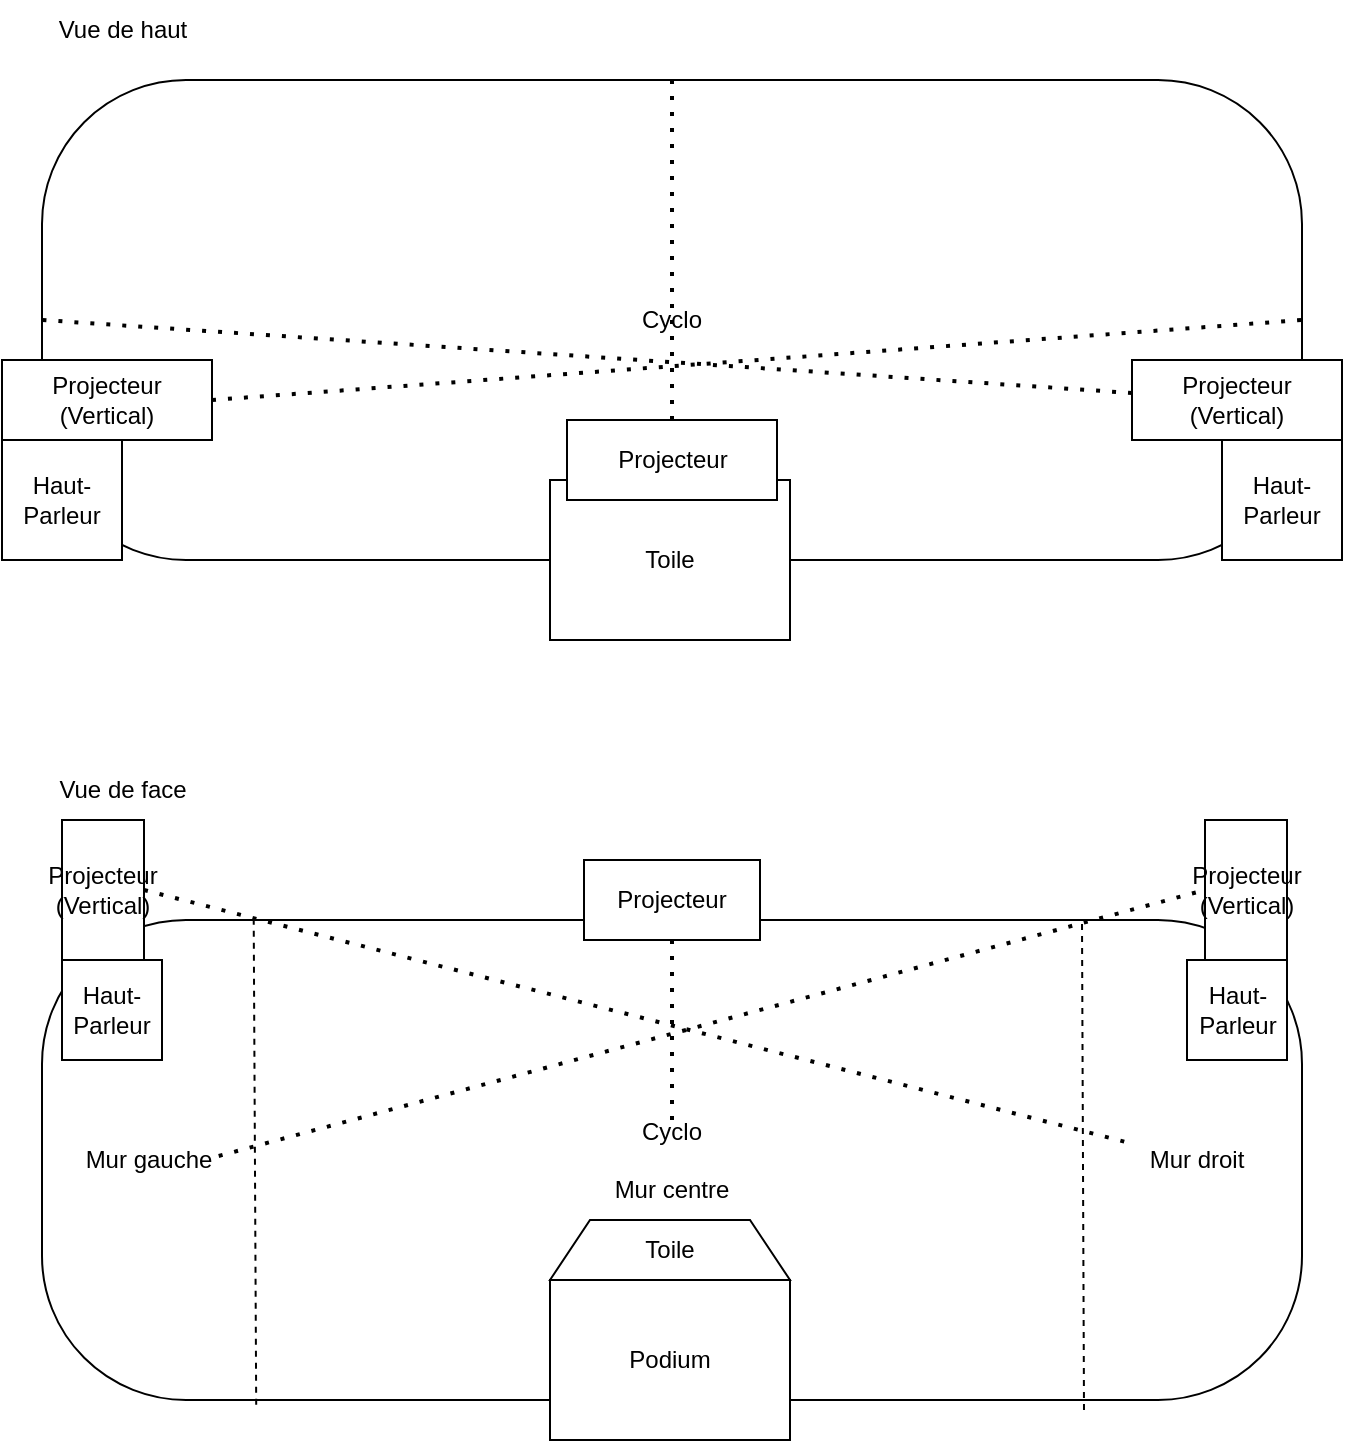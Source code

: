 <mxfile version="23.1.0" type="github">
  <diagram name="Page-1" id="i1psZpg8WtZZ6GlQXMet">
    <mxGraphModel dx="1400" dy="755" grid="1" gridSize="10" guides="1" tooltips="1" connect="1" arrows="1" fold="1" page="1" pageScale="1" pageWidth="827" pageHeight="1169" math="0" shadow="0">
      <root>
        <mxCell id="0" />
        <mxCell id="1" parent="0" />
        <mxCell id="0mWBwlVyOOwroPePg85K-1" value="Cyclo" style="rounded=1;whiteSpace=wrap;html=1;arcSize=30;" vertex="1" parent="1">
          <mxGeometry x="100" y="280" width="630" height="240" as="geometry" />
        </mxCell>
        <mxCell id="0mWBwlVyOOwroPePg85K-2" value="Toile" style="rounded=0;whiteSpace=wrap;html=1;" vertex="1" parent="1">
          <mxGeometry x="354" y="480" width="120" height="80" as="geometry" />
        </mxCell>
        <mxCell id="0mWBwlVyOOwroPePg85K-3" value="Haut-Parleur" style="rounded=0;whiteSpace=wrap;html=1;" vertex="1" parent="1">
          <mxGeometry x="690" y="460" width="60" height="60" as="geometry" />
        </mxCell>
        <mxCell id="0mWBwlVyOOwroPePg85K-4" value="Haut-Parleur" style="rounded=0;whiteSpace=wrap;html=1;" vertex="1" parent="1">
          <mxGeometry x="80" y="460" width="60" height="60" as="geometry" />
        </mxCell>
        <mxCell id="0mWBwlVyOOwroPePg85K-5" value="&lt;div&gt;Projecteur&lt;/div&gt;" style="rounded=0;whiteSpace=wrap;html=1;" vertex="1" parent="1">
          <mxGeometry x="362.5" y="450" width="105" height="40" as="geometry" />
        </mxCell>
        <mxCell id="0mWBwlVyOOwroPePg85K-6" value="&lt;div&gt;Projecteur&lt;/div&gt;&lt;div&gt;(Vertical)&lt;br&gt;&lt;/div&gt;" style="rounded=0;whiteSpace=wrap;html=1;" vertex="1" parent="1">
          <mxGeometry x="645" y="420" width="105" height="40" as="geometry" />
        </mxCell>
        <mxCell id="0mWBwlVyOOwroPePg85K-7" value="&lt;div&gt;Projecteur&lt;/div&gt;&lt;div&gt;(Vertical)&lt;br&gt;&lt;/div&gt;" style="rounded=0;whiteSpace=wrap;html=1;" vertex="1" parent="1">
          <mxGeometry x="80" y="420" width="105" height="40" as="geometry" />
        </mxCell>
        <mxCell id="0mWBwlVyOOwroPePg85K-9" value="" style="endArrow=none;dashed=1;html=1;dashPattern=1 3;strokeWidth=2;rounded=0;exitX=1;exitY=0.5;exitDx=0;exitDy=0;entryX=1;entryY=0.5;entryDx=0;entryDy=0;" edge="1" parent="1" source="0mWBwlVyOOwroPePg85K-7" target="0mWBwlVyOOwroPePg85K-1">
          <mxGeometry width="50" height="50" relative="1" as="geometry">
            <mxPoint x="210" y="450" as="sourcePoint" />
            <mxPoint x="260" y="400" as="targetPoint" />
          </mxGeometry>
        </mxCell>
        <mxCell id="0mWBwlVyOOwroPePg85K-10" value="" style="endArrow=none;dashed=1;html=1;dashPattern=1 3;strokeWidth=2;rounded=0;entryX=0;entryY=0.5;entryDx=0;entryDy=0;" edge="1" parent="1" source="0mWBwlVyOOwroPePg85K-6" target="0mWBwlVyOOwroPePg85K-1">
          <mxGeometry width="50" height="50" relative="1" as="geometry">
            <mxPoint x="574.289" y="490" as="sourcePoint" />
            <mxPoint x="574.289" y="440" as="targetPoint" />
          </mxGeometry>
        </mxCell>
        <mxCell id="0mWBwlVyOOwroPePg85K-11" value="" style="endArrow=none;dashed=1;html=1;dashPattern=1 3;strokeWidth=2;rounded=0;exitX=0.5;exitY=0;exitDx=0;exitDy=0;entryX=0.5;entryY=0;entryDx=0;entryDy=0;" edge="1" parent="1" source="0mWBwlVyOOwroPePg85K-5" target="0mWBwlVyOOwroPePg85K-1">
          <mxGeometry width="50" height="50" relative="1" as="geometry">
            <mxPoint x="370" y="470" as="sourcePoint" />
            <mxPoint x="420" y="420" as="targetPoint" />
          </mxGeometry>
        </mxCell>
        <mxCell id="0mWBwlVyOOwroPePg85K-15" value="&lt;div&gt;Cyclo&lt;/div&gt;&lt;div&gt;&lt;br&gt;&lt;/div&gt;&lt;div&gt;Mur centre&lt;br&gt;&lt;/div&gt;" style="rounded=1;whiteSpace=wrap;html=1;arcSize=30;" vertex="1" parent="1">
          <mxGeometry x="100" y="700" width="630" height="240" as="geometry" />
        </mxCell>
        <mxCell id="0mWBwlVyOOwroPePg85K-16" value="" style="endArrow=none;dashed=1;html=1;rounded=0;entryX=0.168;entryY=-0.014;entryDx=0;entryDy=0;entryPerimeter=0;exitX=0.17;exitY=1.01;exitDx=0;exitDy=0;exitPerimeter=0;" edge="1" parent="1" source="0mWBwlVyOOwroPePg85K-15" target="0mWBwlVyOOwroPePg85K-15">
          <mxGeometry width="50" height="50" relative="1" as="geometry">
            <mxPoint x="220" y="840" as="sourcePoint" />
            <mxPoint x="270" y="790" as="targetPoint" />
          </mxGeometry>
        </mxCell>
        <mxCell id="0mWBwlVyOOwroPePg85K-17" value="" style="endArrow=none;dashed=1;html=1;rounded=0;entryX=0.168;entryY=-0.014;entryDx=0;entryDy=0;entryPerimeter=0;exitX=0.17;exitY=1.01;exitDx=0;exitDy=0;exitPerimeter=0;" edge="1" parent="1">
          <mxGeometry width="50" height="50" relative="1" as="geometry">
            <mxPoint x="621" y="945" as="sourcePoint" />
            <mxPoint x="620" y="700" as="targetPoint" />
          </mxGeometry>
        </mxCell>
        <mxCell id="0mWBwlVyOOwroPePg85K-18" value="Mur gauche" style="text;html=1;align=center;verticalAlign=middle;resizable=0;points=[];autosize=1;strokeColor=none;fillColor=none;" vertex="1" parent="1">
          <mxGeometry x="113" y="805" width="80" height="30" as="geometry" />
        </mxCell>
        <mxCell id="0mWBwlVyOOwroPePg85K-19" value="Mur droit" style="text;html=1;align=center;verticalAlign=middle;resizable=0;points=[];autosize=1;strokeColor=none;fillColor=none;" vertex="1" parent="1">
          <mxGeometry x="642" y="805" width="70" height="30" as="geometry" />
        </mxCell>
        <mxCell id="0mWBwlVyOOwroPePg85K-20" value="Podium" style="rounded=0;whiteSpace=wrap;html=1;" vertex="1" parent="1">
          <mxGeometry x="354" y="880" width="120" height="80" as="geometry" />
        </mxCell>
        <mxCell id="0mWBwlVyOOwroPePg85K-22" value="Toile" style="shape=trapezoid;perimeter=trapezoidPerimeter;whiteSpace=wrap;html=1;fixedSize=1;" vertex="1" parent="1">
          <mxGeometry x="354" y="850" width="120" height="30" as="geometry" />
        </mxCell>
        <mxCell id="0mWBwlVyOOwroPePg85K-23" value="Haut-Parleur" style="whiteSpace=wrap;html=1;aspect=fixed;" vertex="1" parent="1">
          <mxGeometry x="672.5" y="720" width="50" height="50" as="geometry" />
        </mxCell>
        <mxCell id="0mWBwlVyOOwroPePg85K-24" value="Haut-Parleur" style="whiteSpace=wrap;html=1;aspect=fixed;" vertex="1" parent="1">
          <mxGeometry x="110" y="720" width="50" height="50" as="geometry" />
        </mxCell>
        <mxCell id="0mWBwlVyOOwroPePg85K-25" value="Projecteur" style="rounded=0;whiteSpace=wrap;html=1;" vertex="1" parent="1">
          <mxGeometry x="371" y="670" width="88" height="40" as="geometry" />
        </mxCell>
        <mxCell id="0mWBwlVyOOwroPePg85K-26" value="&lt;div&gt;Projecteur&lt;/div&gt;&lt;div&gt;(Vertical)&lt;/div&gt;" style="rounded=0;whiteSpace=wrap;html=1;" vertex="1" parent="1">
          <mxGeometry x="681.5" y="650" width="41" height="70" as="geometry" />
        </mxCell>
        <mxCell id="0mWBwlVyOOwroPePg85K-27" value="&lt;div&gt;Projecteur&lt;/div&gt;&lt;div&gt;(Vertical)&lt;/div&gt;" style="rounded=0;whiteSpace=wrap;html=1;" vertex="1" parent="1">
          <mxGeometry x="110" y="650" width="41" height="70" as="geometry" />
        </mxCell>
        <mxCell id="0mWBwlVyOOwroPePg85K-28" value="" style="endArrow=none;dashed=1;html=1;dashPattern=1 3;strokeWidth=2;rounded=0;exitX=1;exitY=0.5;exitDx=0;exitDy=0;" edge="1" parent="1" source="0mWBwlVyOOwroPePg85K-27" target="0mWBwlVyOOwroPePg85K-19">
          <mxGeometry width="50" height="50" relative="1" as="geometry">
            <mxPoint x="210" y="740" as="sourcePoint" />
            <mxPoint x="260" y="690" as="targetPoint" />
          </mxGeometry>
        </mxCell>
        <mxCell id="0mWBwlVyOOwroPePg85K-30" value="" style="endArrow=none;dashed=1;html=1;dashPattern=1 3;strokeWidth=2;rounded=0;entryX=0;entryY=0.5;entryDx=0;entryDy=0;exitX=0.942;exitY=0.433;exitDx=0;exitDy=0;exitPerimeter=0;" edge="1" parent="1" source="0mWBwlVyOOwroPePg85K-18" target="0mWBwlVyOOwroPePg85K-26">
          <mxGeometry width="50" height="50" relative="1" as="geometry">
            <mxPoint x="770" y="860" as="sourcePoint" />
            <mxPoint x="820" y="810" as="targetPoint" />
          </mxGeometry>
        </mxCell>
        <mxCell id="0mWBwlVyOOwroPePg85K-31" value="" style="endArrow=none;dashed=1;html=1;dashPattern=1 3;strokeWidth=2;rounded=0;entryX=0.5;entryY=1;entryDx=0;entryDy=0;" edge="1" parent="1" target="0mWBwlVyOOwroPePg85K-25">
          <mxGeometry width="50" height="50" relative="1" as="geometry">
            <mxPoint x="415" y="800" as="sourcePoint" />
            <mxPoint x="300" y="800" as="targetPoint" />
          </mxGeometry>
        </mxCell>
        <mxCell id="0mWBwlVyOOwroPePg85K-32" value="Vue de haut" style="text;html=1;align=center;verticalAlign=middle;resizable=0;points=[];autosize=1;strokeColor=none;fillColor=none;" vertex="1" parent="1">
          <mxGeometry x="100" y="240" width="80" height="30" as="geometry" />
        </mxCell>
        <mxCell id="0mWBwlVyOOwroPePg85K-33" value="Vue de face" style="text;html=1;align=center;verticalAlign=middle;resizable=0;points=[];autosize=1;strokeColor=none;fillColor=none;" vertex="1" parent="1">
          <mxGeometry x="100" y="620" width="80" height="30" as="geometry" />
        </mxCell>
      </root>
    </mxGraphModel>
  </diagram>
</mxfile>
